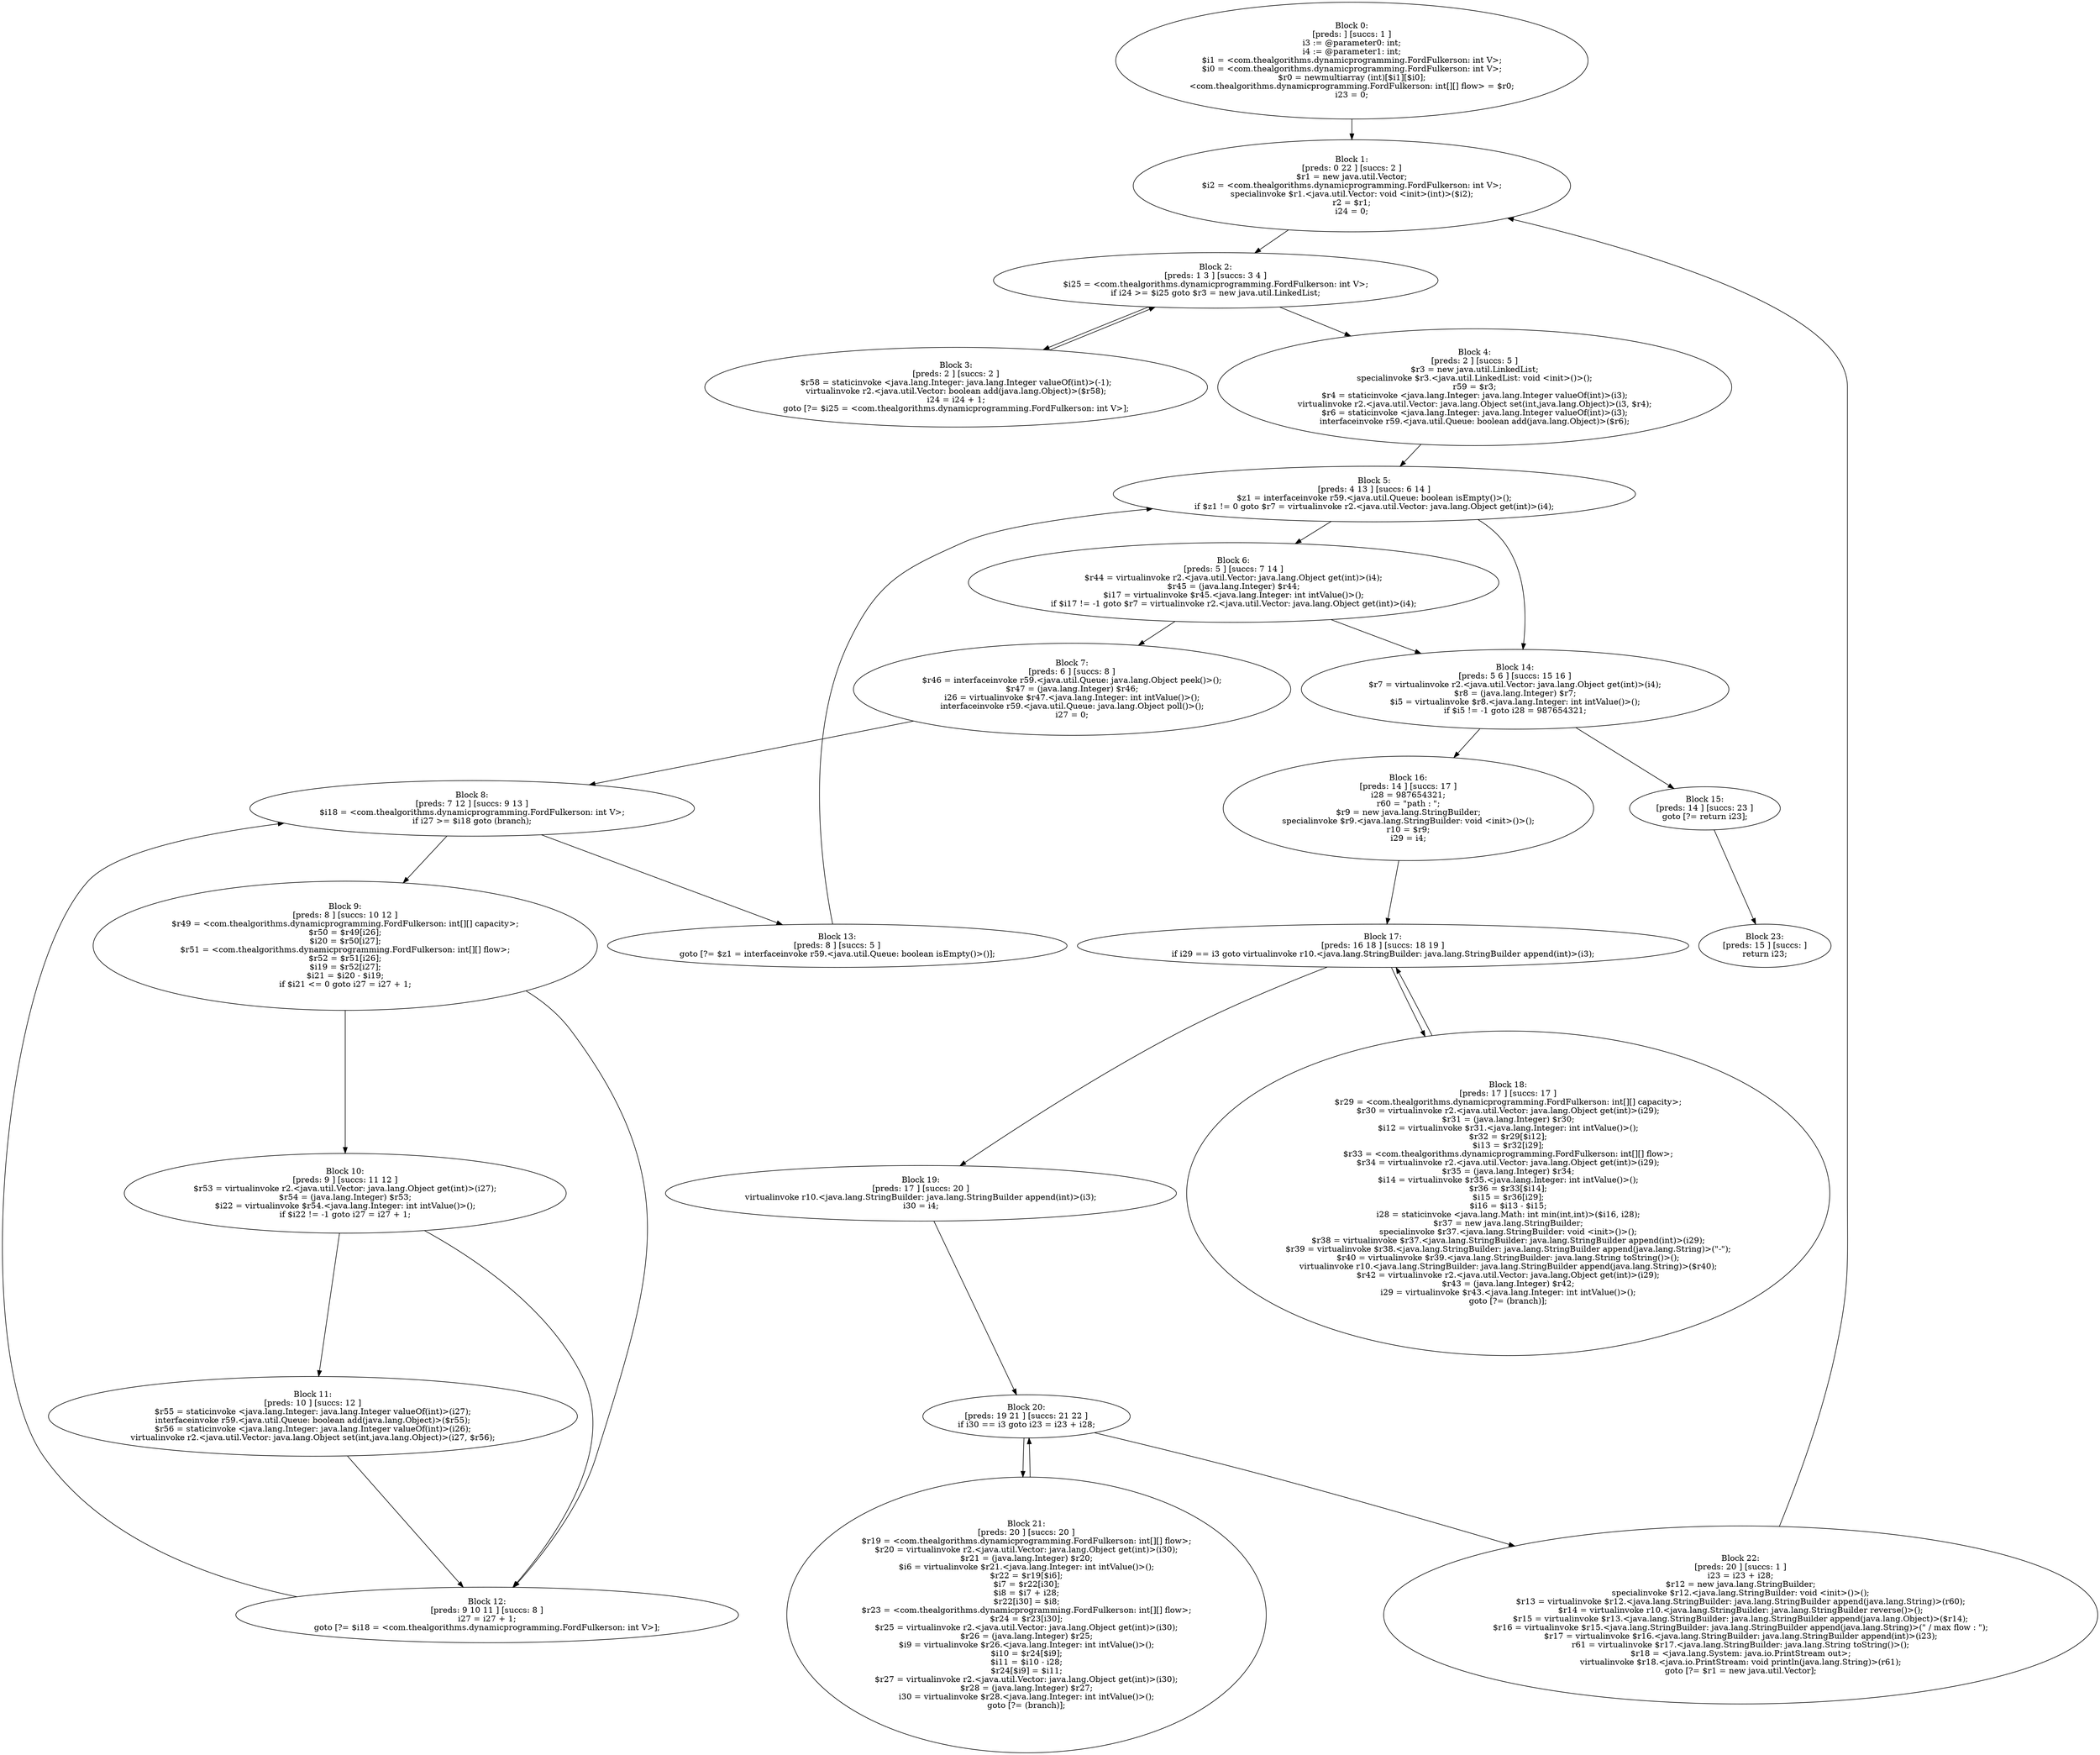 digraph "unitGraph" {
    "Block 0:
[preds: ] [succs: 1 ]
i3 := @parameter0: int;
i4 := @parameter1: int;
$i1 = <com.thealgorithms.dynamicprogramming.FordFulkerson: int V>;
$i0 = <com.thealgorithms.dynamicprogramming.FordFulkerson: int V>;
$r0 = newmultiarray (int)[$i1][$i0];
<com.thealgorithms.dynamicprogramming.FordFulkerson: int[][] flow> = $r0;
i23 = 0;
"
    "Block 1:
[preds: 0 22 ] [succs: 2 ]
$r1 = new java.util.Vector;
$i2 = <com.thealgorithms.dynamicprogramming.FordFulkerson: int V>;
specialinvoke $r1.<java.util.Vector: void <init>(int)>($i2);
r2 = $r1;
i24 = 0;
"
    "Block 2:
[preds: 1 3 ] [succs: 3 4 ]
$i25 = <com.thealgorithms.dynamicprogramming.FordFulkerson: int V>;
if i24 >= $i25 goto $r3 = new java.util.LinkedList;
"
    "Block 3:
[preds: 2 ] [succs: 2 ]
$r58 = staticinvoke <java.lang.Integer: java.lang.Integer valueOf(int)>(-1);
virtualinvoke r2.<java.util.Vector: boolean add(java.lang.Object)>($r58);
i24 = i24 + 1;
goto [?= $i25 = <com.thealgorithms.dynamicprogramming.FordFulkerson: int V>];
"
    "Block 4:
[preds: 2 ] [succs: 5 ]
$r3 = new java.util.LinkedList;
specialinvoke $r3.<java.util.LinkedList: void <init>()>();
r59 = $r3;
$r4 = staticinvoke <java.lang.Integer: java.lang.Integer valueOf(int)>(i3);
virtualinvoke r2.<java.util.Vector: java.lang.Object set(int,java.lang.Object)>(i3, $r4);
$r6 = staticinvoke <java.lang.Integer: java.lang.Integer valueOf(int)>(i3);
interfaceinvoke r59.<java.util.Queue: boolean add(java.lang.Object)>($r6);
"
    "Block 5:
[preds: 4 13 ] [succs: 6 14 ]
$z1 = interfaceinvoke r59.<java.util.Queue: boolean isEmpty()>();
if $z1 != 0 goto $r7 = virtualinvoke r2.<java.util.Vector: java.lang.Object get(int)>(i4);
"
    "Block 6:
[preds: 5 ] [succs: 7 14 ]
$r44 = virtualinvoke r2.<java.util.Vector: java.lang.Object get(int)>(i4);
$r45 = (java.lang.Integer) $r44;
$i17 = virtualinvoke $r45.<java.lang.Integer: int intValue()>();
if $i17 != -1 goto $r7 = virtualinvoke r2.<java.util.Vector: java.lang.Object get(int)>(i4);
"
    "Block 7:
[preds: 6 ] [succs: 8 ]
$r46 = interfaceinvoke r59.<java.util.Queue: java.lang.Object peek()>();
$r47 = (java.lang.Integer) $r46;
i26 = virtualinvoke $r47.<java.lang.Integer: int intValue()>();
interfaceinvoke r59.<java.util.Queue: java.lang.Object poll()>();
i27 = 0;
"
    "Block 8:
[preds: 7 12 ] [succs: 9 13 ]
$i18 = <com.thealgorithms.dynamicprogramming.FordFulkerson: int V>;
if i27 >= $i18 goto (branch);
"
    "Block 9:
[preds: 8 ] [succs: 10 12 ]
$r49 = <com.thealgorithms.dynamicprogramming.FordFulkerson: int[][] capacity>;
$r50 = $r49[i26];
$i20 = $r50[i27];
$r51 = <com.thealgorithms.dynamicprogramming.FordFulkerson: int[][] flow>;
$r52 = $r51[i26];
$i19 = $r52[i27];
$i21 = $i20 - $i19;
if $i21 <= 0 goto i27 = i27 + 1;
"
    "Block 10:
[preds: 9 ] [succs: 11 12 ]
$r53 = virtualinvoke r2.<java.util.Vector: java.lang.Object get(int)>(i27);
$r54 = (java.lang.Integer) $r53;
$i22 = virtualinvoke $r54.<java.lang.Integer: int intValue()>();
if $i22 != -1 goto i27 = i27 + 1;
"
    "Block 11:
[preds: 10 ] [succs: 12 ]
$r55 = staticinvoke <java.lang.Integer: java.lang.Integer valueOf(int)>(i27);
interfaceinvoke r59.<java.util.Queue: boolean add(java.lang.Object)>($r55);
$r56 = staticinvoke <java.lang.Integer: java.lang.Integer valueOf(int)>(i26);
virtualinvoke r2.<java.util.Vector: java.lang.Object set(int,java.lang.Object)>(i27, $r56);
"
    "Block 12:
[preds: 9 10 11 ] [succs: 8 ]
i27 = i27 + 1;
goto [?= $i18 = <com.thealgorithms.dynamicprogramming.FordFulkerson: int V>];
"
    "Block 13:
[preds: 8 ] [succs: 5 ]
goto [?= $z1 = interfaceinvoke r59.<java.util.Queue: boolean isEmpty()>()];
"
    "Block 14:
[preds: 5 6 ] [succs: 15 16 ]
$r7 = virtualinvoke r2.<java.util.Vector: java.lang.Object get(int)>(i4);
$r8 = (java.lang.Integer) $r7;
$i5 = virtualinvoke $r8.<java.lang.Integer: int intValue()>();
if $i5 != -1 goto i28 = 987654321;
"
    "Block 15:
[preds: 14 ] [succs: 23 ]
goto [?= return i23];
"
    "Block 16:
[preds: 14 ] [succs: 17 ]
i28 = 987654321;
r60 = \"path : \";
$r9 = new java.lang.StringBuilder;
specialinvoke $r9.<java.lang.StringBuilder: void <init>()>();
r10 = $r9;
i29 = i4;
"
    "Block 17:
[preds: 16 18 ] [succs: 18 19 ]
if i29 == i3 goto virtualinvoke r10.<java.lang.StringBuilder: java.lang.StringBuilder append(int)>(i3);
"
    "Block 18:
[preds: 17 ] [succs: 17 ]
$r29 = <com.thealgorithms.dynamicprogramming.FordFulkerson: int[][] capacity>;
$r30 = virtualinvoke r2.<java.util.Vector: java.lang.Object get(int)>(i29);
$r31 = (java.lang.Integer) $r30;
$i12 = virtualinvoke $r31.<java.lang.Integer: int intValue()>();
$r32 = $r29[$i12];
$i13 = $r32[i29];
$r33 = <com.thealgorithms.dynamicprogramming.FordFulkerson: int[][] flow>;
$r34 = virtualinvoke r2.<java.util.Vector: java.lang.Object get(int)>(i29);
$r35 = (java.lang.Integer) $r34;
$i14 = virtualinvoke $r35.<java.lang.Integer: int intValue()>();
$r36 = $r33[$i14];
$i15 = $r36[i29];
$i16 = $i13 - $i15;
i28 = staticinvoke <java.lang.Math: int min(int,int)>($i16, i28);
$r37 = new java.lang.StringBuilder;
specialinvoke $r37.<java.lang.StringBuilder: void <init>()>();
$r38 = virtualinvoke $r37.<java.lang.StringBuilder: java.lang.StringBuilder append(int)>(i29);
$r39 = virtualinvoke $r38.<java.lang.StringBuilder: java.lang.StringBuilder append(java.lang.String)>(\"-\");
$r40 = virtualinvoke $r39.<java.lang.StringBuilder: java.lang.String toString()>();
virtualinvoke r10.<java.lang.StringBuilder: java.lang.StringBuilder append(java.lang.String)>($r40);
$r42 = virtualinvoke r2.<java.util.Vector: java.lang.Object get(int)>(i29);
$r43 = (java.lang.Integer) $r42;
i29 = virtualinvoke $r43.<java.lang.Integer: int intValue()>();
goto [?= (branch)];
"
    "Block 19:
[preds: 17 ] [succs: 20 ]
virtualinvoke r10.<java.lang.StringBuilder: java.lang.StringBuilder append(int)>(i3);
i30 = i4;
"
    "Block 20:
[preds: 19 21 ] [succs: 21 22 ]
if i30 == i3 goto i23 = i23 + i28;
"
    "Block 21:
[preds: 20 ] [succs: 20 ]
$r19 = <com.thealgorithms.dynamicprogramming.FordFulkerson: int[][] flow>;
$r20 = virtualinvoke r2.<java.util.Vector: java.lang.Object get(int)>(i30);
$r21 = (java.lang.Integer) $r20;
$i6 = virtualinvoke $r21.<java.lang.Integer: int intValue()>();
$r22 = $r19[$i6];
$i7 = $r22[i30];
$i8 = $i7 + i28;
$r22[i30] = $i8;
$r23 = <com.thealgorithms.dynamicprogramming.FordFulkerson: int[][] flow>;
$r24 = $r23[i30];
$r25 = virtualinvoke r2.<java.util.Vector: java.lang.Object get(int)>(i30);
$r26 = (java.lang.Integer) $r25;
$i9 = virtualinvoke $r26.<java.lang.Integer: int intValue()>();
$i10 = $r24[$i9];
$i11 = $i10 - i28;
$r24[$i9] = $i11;
$r27 = virtualinvoke r2.<java.util.Vector: java.lang.Object get(int)>(i30);
$r28 = (java.lang.Integer) $r27;
i30 = virtualinvoke $r28.<java.lang.Integer: int intValue()>();
goto [?= (branch)];
"
    "Block 22:
[preds: 20 ] [succs: 1 ]
i23 = i23 + i28;
$r12 = new java.lang.StringBuilder;
specialinvoke $r12.<java.lang.StringBuilder: void <init>()>();
$r13 = virtualinvoke $r12.<java.lang.StringBuilder: java.lang.StringBuilder append(java.lang.String)>(r60);
$r14 = virtualinvoke r10.<java.lang.StringBuilder: java.lang.StringBuilder reverse()>();
$r15 = virtualinvoke $r13.<java.lang.StringBuilder: java.lang.StringBuilder append(java.lang.Object)>($r14);
$r16 = virtualinvoke $r15.<java.lang.StringBuilder: java.lang.StringBuilder append(java.lang.String)>(\" / max flow : \");
$r17 = virtualinvoke $r16.<java.lang.StringBuilder: java.lang.StringBuilder append(int)>(i23);
r61 = virtualinvoke $r17.<java.lang.StringBuilder: java.lang.String toString()>();
$r18 = <java.lang.System: java.io.PrintStream out>;
virtualinvoke $r18.<java.io.PrintStream: void println(java.lang.String)>(r61);
goto [?= $r1 = new java.util.Vector];
"
    "Block 23:
[preds: 15 ] [succs: ]
return i23;
"
    "Block 0:
[preds: ] [succs: 1 ]
i3 := @parameter0: int;
i4 := @parameter1: int;
$i1 = <com.thealgorithms.dynamicprogramming.FordFulkerson: int V>;
$i0 = <com.thealgorithms.dynamicprogramming.FordFulkerson: int V>;
$r0 = newmultiarray (int)[$i1][$i0];
<com.thealgorithms.dynamicprogramming.FordFulkerson: int[][] flow> = $r0;
i23 = 0;
"->"Block 1:
[preds: 0 22 ] [succs: 2 ]
$r1 = new java.util.Vector;
$i2 = <com.thealgorithms.dynamicprogramming.FordFulkerson: int V>;
specialinvoke $r1.<java.util.Vector: void <init>(int)>($i2);
r2 = $r1;
i24 = 0;
";
    "Block 1:
[preds: 0 22 ] [succs: 2 ]
$r1 = new java.util.Vector;
$i2 = <com.thealgorithms.dynamicprogramming.FordFulkerson: int V>;
specialinvoke $r1.<java.util.Vector: void <init>(int)>($i2);
r2 = $r1;
i24 = 0;
"->"Block 2:
[preds: 1 3 ] [succs: 3 4 ]
$i25 = <com.thealgorithms.dynamicprogramming.FordFulkerson: int V>;
if i24 >= $i25 goto $r3 = new java.util.LinkedList;
";
    "Block 2:
[preds: 1 3 ] [succs: 3 4 ]
$i25 = <com.thealgorithms.dynamicprogramming.FordFulkerson: int V>;
if i24 >= $i25 goto $r3 = new java.util.LinkedList;
"->"Block 3:
[preds: 2 ] [succs: 2 ]
$r58 = staticinvoke <java.lang.Integer: java.lang.Integer valueOf(int)>(-1);
virtualinvoke r2.<java.util.Vector: boolean add(java.lang.Object)>($r58);
i24 = i24 + 1;
goto [?= $i25 = <com.thealgorithms.dynamicprogramming.FordFulkerson: int V>];
";
    "Block 2:
[preds: 1 3 ] [succs: 3 4 ]
$i25 = <com.thealgorithms.dynamicprogramming.FordFulkerson: int V>;
if i24 >= $i25 goto $r3 = new java.util.LinkedList;
"->"Block 4:
[preds: 2 ] [succs: 5 ]
$r3 = new java.util.LinkedList;
specialinvoke $r3.<java.util.LinkedList: void <init>()>();
r59 = $r3;
$r4 = staticinvoke <java.lang.Integer: java.lang.Integer valueOf(int)>(i3);
virtualinvoke r2.<java.util.Vector: java.lang.Object set(int,java.lang.Object)>(i3, $r4);
$r6 = staticinvoke <java.lang.Integer: java.lang.Integer valueOf(int)>(i3);
interfaceinvoke r59.<java.util.Queue: boolean add(java.lang.Object)>($r6);
";
    "Block 3:
[preds: 2 ] [succs: 2 ]
$r58 = staticinvoke <java.lang.Integer: java.lang.Integer valueOf(int)>(-1);
virtualinvoke r2.<java.util.Vector: boolean add(java.lang.Object)>($r58);
i24 = i24 + 1;
goto [?= $i25 = <com.thealgorithms.dynamicprogramming.FordFulkerson: int V>];
"->"Block 2:
[preds: 1 3 ] [succs: 3 4 ]
$i25 = <com.thealgorithms.dynamicprogramming.FordFulkerson: int V>;
if i24 >= $i25 goto $r3 = new java.util.LinkedList;
";
    "Block 4:
[preds: 2 ] [succs: 5 ]
$r3 = new java.util.LinkedList;
specialinvoke $r3.<java.util.LinkedList: void <init>()>();
r59 = $r3;
$r4 = staticinvoke <java.lang.Integer: java.lang.Integer valueOf(int)>(i3);
virtualinvoke r2.<java.util.Vector: java.lang.Object set(int,java.lang.Object)>(i3, $r4);
$r6 = staticinvoke <java.lang.Integer: java.lang.Integer valueOf(int)>(i3);
interfaceinvoke r59.<java.util.Queue: boolean add(java.lang.Object)>($r6);
"->"Block 5:
[preds: 4 13 ] [succs: 6 14 ]
$z1 = interfaceinvoke r59.<java.util.Queue: boolean isEmpty()>();
if $z1 != 0 goto $r7 = virtualinvoke r2.<java.util.Vector: java.lang.Object get(int)>(i4);
";
    "Block 5:
[preds: 4 13 ] [succs: 6 14 ]
$z1 = interfaceinvoke r59.<java.util.Queue: boolean isEmpty()>();
if $z1 != 0 goto $r7 = virtualinvoke r2.<java.util.Vector: java.lang.Object get(int)>(i4);
"->"Block 6:
[preds: 5 ] [succs: 7 14 ]
$r44 = virtualinvoke r2.<java.util.Vector: java.lang.Object get(int)>(i4);
$r45 = (java.lang.Integer) $r44;
$i17 = virtualinvoke $r45.<java.lang.Integer: int intValue()>();
if $i17 != -1 goto $r7 = virtualinvoke r2.<java.util.Vector: java.lang.Object get(int)>(i4);
";
    "Block 5:
[preds: 4 13 ] [succs: 6 14 ]
$z1 = interfaceinvoke r59.<java.util.Queue: boolean isEmpty()>();
if $z1 != 0 goto $r7 = virtualinvoke r2.<java.util.Vector: java.lang.Object get(int)>(i4);
"->"Block 14:
[preds: 5 6 ] [succs: 15 16 ]
$r7 = virtualinvoke r2.<java.util.Vector: java.lang.Object get(int)>(i4);
$r8 = (java.lang.Integer) $r7;
$i5 = virtualinvoke $r8.<java.lang.Integer: int intValue()>();
if $i5 != -1 goto i28 = 987654321;
";
    "Block 6:
[preds: 5 ] [succs: 7 14 ]
$r44 = virtualinvoke r2.<java.util.Vector: java.lang.Object get(int)>(i4);
$r45 = (java.lang.Integer) $r44;
$i17 = virtualinvoke $r45.<java.lang.Integer: int intValue()>();
if $i17 != -1 goto $r7 = virtualinvoke r2.<java.util.Vector: java.lang.Object get(int)>(i4);
"->"Block 7:
[preds: 6 ] [succs: 8 ]
$r46 = interfaceinvoke r59.<java.util.Queue: java.lang.Object peek()>();
$r47 = (java.lang.Integer) $r46;
i26 = virtualinvoke $r47.<java.lang.Integer: int intValue()>();
interfaceinvoke r59.<java.util.Queue: java.lang.Object poll()>();
i27 = 0;
";
    "Block 6:
[preds: 5 ] [succs: 7 14 ]
$r44 = virtualinvoke r2.<java.util.Vector: java.lang.Object get(int)>(i4);
$r45 = (java.lang.Integer) $r44;
$i17 = virtualinvoke $r45.<java.lang.Integer: int intValue()>();
if $i17 != -1 goto $r7 = virtualinvoke r2.<java.util.Vector: java.lang.Object get(int)>(i4);
"->"Block 14:
[preds: 5 6 ] [succs: 15 16 ]
$r7 = virtualinvoke r2.<java.util.Vector: java.lang.Object get(int)>(i4);
$r8 = (java.lang.Integer) $r7;
$i5 = virtualinvoke $r8.<java.lang.Integer: int intValue()>();
if $i5 != -1 goto i28 = 987654321;
";
    "Block 7:
[preds: 6 ] [succs: 8 ]
$r46 = interfaceinvoke r59.<java.util.Queue: java.lang.Object peek()>();
$r47 = (java.lang.Integer) $r46;
i26 = virtualinvoke $r47.<java.lang.Integer: int intValue()>();
interfaceinvoke r59.<java.util.Queue: java.lang.Object poll()>();
i27 = 0;
"->"Block 8:
[preds: 7 12 ] [succs: 9 13 ]
$i18 = <com.thealgorithms.dynamicprogramming.FordFulkerson: int V>;
if i27 >= $i18 goto (branch);
";
    "Block 8:
[preds: 7 12 ] [succs: 9 13 ]
$i18 = <com.thealgorithms.dynamicprogramming.FordFulkerson: int V>;
if i27 >= $i18 goto (branch);
"->"Block 9:
[preds: 8 ] [succs: 10 12 ]
$r49 = <com.thealgorithms.dynamicprogramming.FordFulkerson: int[][] capacity>;
$r50 = $r49[i26];
$i20 = $r50[i27];
$r51 = <com.thealgorithms.dynamicprogramming.FordFulkerson: int[][] flow>;
$r52 = $r51[i26];
$i19 = $r52[i27];
$i21 = $i20 - $i19;
if $i21 <= 0 goto i27 = i27 + 1;
";
    "Block 8:
[preds: 7 12 ] [succs: 9 13 ]
$i18 = <com.thealgorithms.dynamicprogramming.FordFulkerson: int V>;
if i27 >= $i18 goto (branch);
"->"Block 13:
[preds: 8 ] [succs: 5 ]
goto [?= $z1 = interfaceinvoke r59.<java.util.Queue: boolean isEmpty()>()];
";
    "Block 9:
[preds: 8 ] [succs: 10 12 ]
$r49 = <com.thealgorithms.dynamicprogramming.FordFulkerson: int[][] capacity>;
$r50 = $r49[i26];
$i20 = $r50[i27];
$r51 = <com.thealgorithms.dynamicprogramming.FordFulkerson: int[][] flow>;
$r52 = $r51[i26];
$i19 = $r52[i27];
$i21 = $i20 - $i19;
if $i21 <= 0 goto i27 = i27 + 1;
"->"Block 10:
[preds: 9 ] [succs: 11 12 ]
$r53 = virtualinvoke r2.<java.util.Vector: java.lang.Object get(int)>(i27);
$r54 = (java.lang.Integer) $r53;
$i22 = virtualinvoke $r54.<java.lang.Integer: int intValue()>();
if $i22 != -1 goto i27 = i27 + 1;
";
    "Block 9:
[preds: 8 ] [succs: 10 12 ]
$r49 = <com.thealgorithms.dynamicprogramming.FordFulkerson: int[][] capacity>;
$r50 = $r49[i26];
$i20 = $r50[i27];
$r51 = <com.thealgorithms.dynamicprogramming.FordFulkerson: int[][] flow>;
$r52 = $r51[i26];
$i19 = $r52[i27];
$i21 = $i20 - $i19;
if $i21 <= 0 goto i27 = i27 + 1;
"->"Block 12:
[preds: 9 10 11 ] [succs: 8 ]
i27 = i27 + 1;
goto [?= $i18 = <com.thealgorithms.dynamicprogramming.FordFulkerson: int V>];
";
    "Block 10:
[preds: 9 ] [succs: 11 12 ]
$r53 = virtualinvoke r2.<java.util.Vector: java.lang.Object get(int)>(i27);
$r54 = (java.lang.Integer) $r53;
$i22 = virtualinvoke $r54.<java.lang.Integer: int intValue()>();
if $i22 != -1 goto i27 = i27 + 1;
"->"Block 11:
[preds: 10 ] [succs: 12 ]
$r55 = staticinvoke <java.lang.Integer: java.lang.Integer valueOf(int)>(i27);
interfaceinvoke r59.<java.util.Queue: boolean add(java.lang.Object)>($r55);
$r56 = staticinvoke <java.lang.Integer: java.lang.Integer valueOf(int)>(i26);
virtualinvoke r2.<java.util.Vector: java.lang.Object set(int,java.lang.Object)>(i27, $r56);
";
    "Block 10:
[preds: 9 ] [succs: 11 12 ]
$r53 = virtualinvoke r2.<java.util.Vector: java.lang.Object get(int)>(i27);
$r54 = (java.lang.Integer) $r53;
$i22 = virtualinvoke $r54.<java.lang.Integer: int intValue()>();
if $i22 != -1 goto i27 = i27 + 1;
"->"Block 12:
[preds: 9 10 11 ] [succs: 8 ]
i27 = i27 + 1;
goto [?= $i18 = <com.thealgorithms.dynamicprogramming.FordFulkerson: int V>];
";
    "Block 11:
[preds: 10 ] [succs: 12 ]
$r55 = staticinvoke <java.lang.Integer: java.lang.Integer valueOf(int)>(i27);
interfaceinvoke r59.<java.util.Queue: boolean add(java.lang.Object)>($r55);
$r56 = staticinvoke <java.lang.Integer: java.lang.Integer valueOf(int)>(i26);
virtualinvoke r2.<java.util.Vector: java.lang.Object set(int,java.lang.Object)>(i27, $r56);
"->"Block 12:
[preds: 9 10 11 ] [succs: 8 ]
i27 = i27 + 1;
goto [?= $i18 = <com.thealgorithms.dynamicprogramming.FordFulkerson: int V>];
";
    "Block 12:
[preds: 9 10 11 ] [succs: 8 ]
i27 = i27 + 1;
goto [?= $i18 = <com.thealgorithms.dynamicprogramming.FordFulkerson: int V>];
"->"Block 8:
[preds: 7 12 ] [succs: 9 13 ]
$i18 = <com.thealgorithms.dynamicprogramming.FordFulkerson: int V>;
if i27 >= $i18 goto (branch);
";
    "Block 13:
[preds: 8 ] [succs: 5 ]
goto [?= $z1 = interfaceinvoke r59.<java.util.Queue: boolean isEmpty()>()];
"->"Block 5:
[preds: 4 13 ] [succs: 6 14 ]
$z1 = interfaceinvoke r59.<java.util.Queue: boolean isEmpty()>();
if $z1 != 0 goto $r7 = virtualinvoke r2.<java.util.Vector: java.lang.Object get(int)>(i4);
";
    "Block 14:
[preds: 5 6 ] [succs: 15 16 ]
$r7 = virtualinvoke r2.<java.util.Vector: java.lang.Object get(int)>(i4);
$r8 = (java.lang.Integer) $r7;
$i5 = virtualinvoke $r8.<java.lang.Integer: int intValue()>();
if $i5 != -1 goto i28 = 987654321;
"->"Block 15:
[preds: 14 ] [succs: 23 ]
goto [?= return i23];
";
    "Block 14:
[preds: 5 6 ] [succs: 15 16 ]
$r7 = virtualinvoke r2.<java.util.Vector: java.lang.Object get(int)>(i4);
$r8 = (java.lang.Integer) $r7;
$i5 = virtualinvoke $r8.<java.lang.Integer: int intValue()>();
if $i5 != -1 goto i28 = 987654321;
"->"Block 16:
[preds: 14 ] [succs: 17 ]
i28 = 987654321;
r60 = \"path : \";
$r9 = new java.lang.StringBuilder;
specialinvoke $r9.<java.lang.StringBuilder: void <init>()>();
r10 = $r9;
i29 = i4;
";
    "Block 15:
[preds: 14 ] [succs: 23 ]
goto [?= return i23];
"->"Block 23:
[preds: 15 ] [succs: ]
return i23;
";
    "Block 16:
[preds: 14 ] [succs: 17 ]
i28 = 987654321;
r60 = \"path : \";
$r9 = new java.lang.StringBuilder;
specialinvoke $r9.<java.lang.StringBuilder: void <init>()>();
r10 = $r9;
i29 = i4;
"->"Block 17:
[preds: 16 18 ] [succs: 18 19 ]
if i29 == i3 goto virtualinvoke r10.<java.lang.StringBuilder: java.lang.StringBuilder append(int)>(i3);
";
    "Block 17:
[preds: 16 18 ] [succs: 18 19 ]
if i29 == i3 goto virtualinvoke r10.<java.lang.StringBuilder: java.lang.StringBuilder append(int)>(i3);
"->"Block 18:
[preds: 17 ] [succs: 17 ]
$r29 = <com.thealgorithms.dynamicprogramming.FordFulkerson: int[][] capacity>;
$r30 = virtualinvoke r2.<java.util.Vector: java.lang.Object get(int)>(i29);
$r31 = (java.lang.Integer) $r30;
$i12 = virtualinvoke $r31.<java.lang.Integer: int intValue()>();
$r32 = $r29[$i12];
$i13 = $r32[i29];
$r33 = <com.thealgorithms.dynamicprogramming.FordFulkerson: int[][] flow>;
$r34 = virtualinvoke r2.<java.util.Vector: java.lang.Object get(int)>(i29);
$r35 = (java.lang.Integer) $r34;
$i14 = virtualinvoke $r35.<java.lang.Integer: int intValue()>();
$r36 = $r33[$i14];
$i15 = $r36[i29];
$i16 = $i13 - $i15;
i28 = staticinvoke <java.lang.Math: int min(int,int)>($i16, i28);
$r37 = new java.lang.StringBuilder;
specialinvoke $r37.<java.lang.StringBuilder: void <init>()>();
$r38 = virtualinvoke $r37.<java.lang.StringBuilder: java.lang.StringBuilder append(int)>(i29);
$r39 = virtualinvoke $r38.<java.lang.StringBuilder: java.lang.StringBuilder append(java.lang.String)>(\"-\");
$r40 = virtualinvoke $r39.<java.lang.StringBuilder: java.lang.String toString()>();
virtualinvoke r10.<java.lang.StringBuilder: java.lang.StringBuilder append(java.lang.String)>($r40);
$r42 = virtualinvoke r2.<java.util.Vector: java.lang.Object get(int)>(i29);
$r43 = (java.lang.Integer) $r42;
i29 = virtualinvoke $r43.<java.lang.Integer: int intValue()>();
goto [?= (branch)];
";
    "Block 17:
[preds: 16 18 ] [succs: 18 19 ]
if i29 == i3 goto virtualinvoke r10.<java.lang.StringBuilder: java.lang.StringBuilder append(int)>(i3);
"->"Block 19:
[preds: 17 ] [succs: 20 ]
virtualinvoke r10.<java.lang.StringBuilder: java.lang.StringBuilder append(int)>(i3);
i30 = i4;
";
    "Block 18:
[preds: 17 ] [succs: 17 ]
$r29 = <com.thealgorithms.dynamicprogramming.FordFulkerson: int[][] capacity>;
$r30 = virtualinvoke r2.<java.util.Vector: java.lang.Object get(int)>(i29);
$r31 = (java.lang.Integer) $r30;
$i12 = virtualinvoke $r31.<java.lang.Integer: int intValue()>();
$r32 = $r29[$i12];
$i13 = $r32[i29];
$r33 = <com.thealgorithms.dynamicprogramming.FordFulkerson: int[][] flow>;
$r34 = virtualinvoke r2.<java.util.Vector: java.lang.Object get(int)>(i29);
$r35 = (java.lang.Integer) $r34;
$i14 = virtualinvoke $r35.<java.lang.Integer: int intValue()>();
$r36 = $r33[$i14];
$i15 = $r36[i29];
$i16 = $i13 - $i15;
i28 = staticinvoke <java.lang.Math: int min(int,int)>($i16, i28);
$r37 = new java.lang.StringBuilder;
specialinvoke $r37.<java.lang.StringBuilder: void <init>()>();
$r38 = virtualinvoke $r37.<java.lang.StringBuilder: java.lang.StringBuilder append(int)>(i29);
$r39 = virtualinvoke $r38.<java.lang.StringBuilder: java.lang.StringBuilder append(java.lang.String)>(\"-\");
$r40 = virtualinvoke $r39.<java.lang.StringBuilder: java.lang.String toString()>();
virtualinvoke r10.<java.lang.StringBuilder: java.lang.StringBuilder append(java.lang.String)>($r40);
$r42 = virtualinvoke r2.<java.util.Vector: java.lang.Object get(int)>(i29);
$r43 = (java.lang.Integer) $r42;
i29 = virtualinvoke $r43.<java.lang.Integer: int intValue()>();
goto [?= (branch)];
"->"Block 17:
[preds: 16 18 ] [succs: 18 19 ]
if i29 == i3 goto virtualinvoke r10.<java.lang.StringBuilder: java.lang.StringBuilder append(int)>(i3);
";
    "Block 19:
[preds: 17 ] [succs: 20 ]
virtualinvoke r10.<java.lang.StringBuilder: java.lang.StringBuilder append(int)>(i3);
i30 = i4;
"->"Block 20:
[preds: 19 21 ] [succs: 21 22 ]
if i30 == i3 goto i23 = i23 + i28;
";
    "Block 20:
[preds: 19 21 ] [succs: 21 22 ]
if i30 == i3 goto i23 = i23 + i28;
"->"Block 21:
[preds: 20 ] [succs: 20 ]
$r19 = <com.thealgorithms.dynamicprogramming.FordFulkerson: int[][] flow>;
$r20 = virtualinvoke r2.<java.util.Vector: java.lang.Object get(int)>(i30);
$r21 = (java.lang.Integer) $r20;
$i6 = virtualinvoke $r21.<java.lang.Integer: int intValue()>();
$r22 = $r19[$i6];
$i7 = $r22[i30];
$i8 = $i7 + i28;
$r22[i30] = $i8;
$r23 = <com.thealgorithms.dynamicprogramming.FordFulkerson: int[][] flow>;
$r24 = $r23[i30];
$r25 = virtualinvoke r2.<java.util.Vector: java.lang.Object get(int)>(i30);
$r26 = (java.lang.Integer) $r25;
$i9 = virtualinvoke $r26.<java.lang.Integer: int intValue()>();
$i10 = $r24[$i9];
$i11 = $i10 - i28;
$r24[$i9] = $i11;
$r27 = virtualinvoke r2.<java.util.Vector: java.lang.Object get(int)>(i30);
$r28 = (java.lang.Integer) $r27;
i30 = virtualinvoke $r28.<java.lang.Integer: int intValue()>();
goto [?= (branch)];
";
    "Block 20:
[preds: 19 21 ] [succs: 21 22 ]
if i30 == i3 goto i23 = i23 + i28;
"->"Block 22:
[preds: 20 ] [succs: 1 ]
i23 = i23 + i28;
$r12 = new java.lang.StringBuilder;
specialinvoke $r12.<java.lang.StringBuilder: void <init>()>();
$r13 = virtualinvoke $r12.<java.lang.StringBuilder: java.lang.StringBuilder append(java.lang.String)>(r60);
$r14 = virtualinvoke r10.<java.lang.StringBuilder: java.lang.StringBuilder reverse()>();
$r15 = virtualinvoke $r13.<java.lang.StringBuilder: java.lang.StringBuilder append(java.lang.Object)>($r14);
$r16 = virtualinvoke $r15.<java.lang.StringBuilder: java.lang.StringBuilder append(java.lang.String)>(\" / max flow : \");
$r17 = virtualinvoke $r16.<java.lang.StringBuilder: java.lang.StringBuilder append(int)>(i23);
r61 = virtualinvoke $r17.<java.lang.StringBuilder: java.lang.String toString()>();
$r18 = <java.lang.System: java.io.PrintStream out>;
virtualinvoke $r18.<java.io.PrintStream: void println(java.lang.String)>(r61);
goto [?= $r1 = new java.util.Vector];
";
    "Block 21:
[preds: 20 ] [succs: 20 ]
$r19 = <com.thealgorithms.dynamicprogramming.FordFulkerson: int[][] flow>;
$r20 = virtualinvoke r2.<java.util.Vector: java.lang.Object get(int)>(i30);
$r21 = (java.lang.Integer) $r20;
$i6 = virtualinvoke $r21.<java.lang.Integer: int intValue()>();
$r22 = $r19[$i6];
$i7 = $r22[i30];
$i8 = $i7 + i28;
$r22[i30] = $i8;
$r23 = <com.thealgorithms.dynamicprogramming.FordFulkerson: int[][] flow>;
$r24 = $r23[i30];
$r25 = virtualinvoke r2.<java.util.Vector: java.lang.Object get(int)>(i30);
$r26 = (java.lang.Integer) $r25;
$i9 = virtualinvoke $r26.<java.lang.Integer: int intValue()>();
$i10 = $r24[$i9];
$i11 = $i10 - i28;
$r24[$i9] = $i11;
$r27 = virtualinvoke r2.<java.util.Vector: java.lang.Object get(int)>(i30);
$r28 = (java.lang.Integer) $r27;
i30 = virtualinvoke $r28.<java.lang.Integer: int intValue()>();
goto [?= (branch)];
"->"Block 20:
[preds: 19 21 ] [succs: 21 22 ]
if i30 == i3 goto i23 = i23 + i28;
";
    "Block 22:
[preds: 20 ] [succs: 1 ]
i23 = i23 + i28;
$r12 = new java.lang.StringBuilder;
specialinvoke $r12.<java.lang.StringBuilder: void <init>()>();
$r13 = virtualinvoke $r12.<java.lang.StringBuilder: java.lang.StringBuilder append(java.lang.String)>(r60);
$r14 = virtualinvoke r10.<java.lang.StringBuilder: java.lang.StringBuilder reverse()>();
$r15 = virtualinvoke $r13.<java.lang.StringBuilder: java.lang.StringBuilder append(java.lang.Object)>($r14);
$r16 = virtualinvoke $r15.<java.lang.StringBuilder: java.lang.StringBuilder append(java.lang.String)>(\" / max flow : \");
$r17 = virtualinvoke $r16.<java.lang.StringBuilder: java.lang.StringBuilder append(int)>(i23);
r61 = virtualinvoke $r17.<java.lang.StringBuilder: java.lang.String toString()>();
$r18 = <java.lang.System: java.io.PrintStream out>;
virtualinvoke $r18.<java.io.PrintStream: void println(java.lang.String)>(r61);
goto [?= $r1 = new java.util.Vector];
"->"Block 1:
[preds: 0 22 ] [succs: 2 ]
$r1 = new java.util.Vector;
$i2 = <com.thealgorithms.dynamicprogramming.FordFulkerson: int V>;
specialinvoke $r1.<java.util.Vector: void <init>(int)>($i2);
r2 = $r1;
i24 = 0;
";
}
